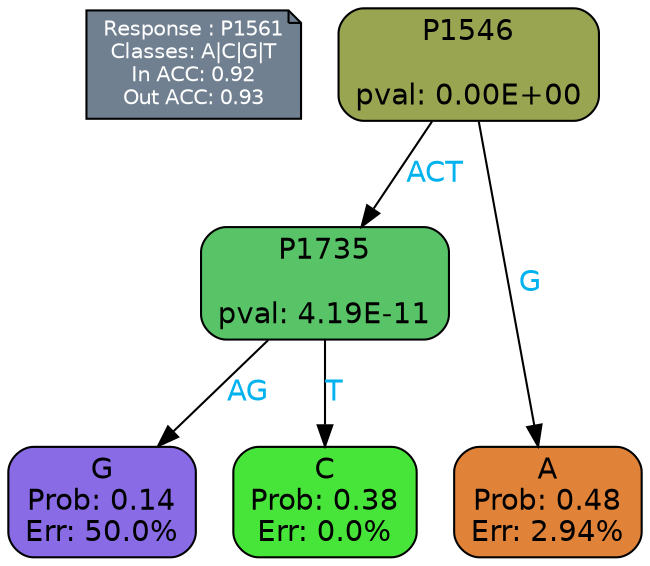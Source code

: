 digraph Tree {
node [shape=box, style="filled, rounded", color="black", fontname=helvetica] ;
graph [ranksep=equally, splines=polylines, bgcolor=transparent, dpi=600] ;
edge [fontname=helvetica] ;
LEGEND [label="Response : P1561
Classes: A|C|G|T
In ACC: 0.92
Out ACC: 0.93
",shape=note,align=left,style=filled,fillcolor="slategray",fontcolor="white",fontsize=10];1 [label="P1546

pval: 0.00E+00", fillcolor="#99a551"] ;
2 [label="P1735

pval: 4.19E-11", fillcolor="#58c467"] ;
3 [label="G
Prob: 0.14
Err: 50.0%", fillcolor="#886be5"] ;
4 [label="C
Prob: 0.38
Err: 0.0%", fillcolor="#47e539"] ;
5 [label="A
Prob: 0.48
Err: 2.94%", fillcolor="#e08339"] ;
1 -> 2 [label="ACT",fontcolor=deepskyblue2] ;
1 -> 5 [label="G",fontcolor=deepskyblue2] ;
2 -> 3 [label="AG",fontcolor=deepskyblue2] ;
2 -> 4 [label="T",fontcolor=deepskyblue2] ;
{rank = same; 3;4;5;}{rank = same; LEGEND;1;}}